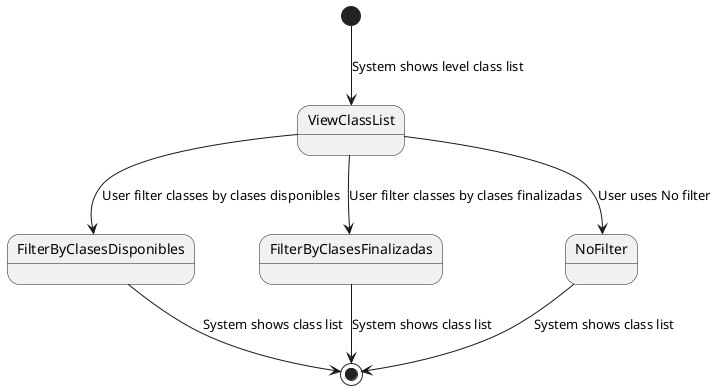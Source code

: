@startuml
[*] --> ViewClassList : System shows level class list
ViewClassList --> FilterByClasesDisponibles : User filter classes by clases disponibles
ViewClassList --> FilterByClasesFinalizadas : User filter classes by clases finalizadas
ViewClassList --> NoFilter : User uses No filter
FilterByClasesDisponibles --> [*] : System shows class list
FilterByClasesFinalizadas --> [*] : System shows class list
NoFilter --> [*] : System shows class list
@enduml